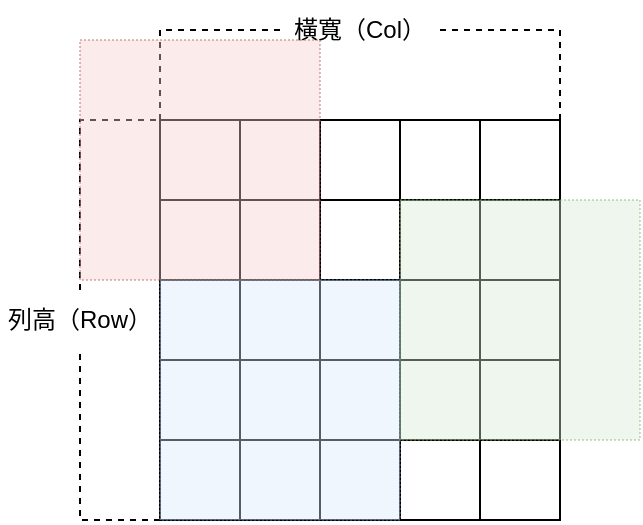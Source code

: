 <mxfile version="20.2.8" type="device" pages="4"><diagram id="48ukqXXLrAJinlIM2ZbG" name="第 1 页"><mxGraphModel dx="1002" dy="748" grid="1" gridSize="10" guides="1" tooltips="1" connect="1" arrows="1" fold="1" page="1" pageScale="1" pageWidth="827" pageHeight="1169" math="0" shadow="0"><root><mxCell id="0"/><mxCell id="1" parent="0"/><mxCell id="-pQkpmDGEn-5v0DUxWHZ-1" value="" style="whiteSpace=wrap;html=1;aspect=fixed;" parent="1" vertex="1"><mxGeometry x="160" y="320" width="40" height="40" as="geometry"/></mxCell><mxCell id="-pQkpmDGEn-5v0DUxWHZ-2" value="" style="whiteSpace=wrap;html=1;aspect=fixed;" parent="1" vertex="1"><mxGeometry x="200" y="320" width="40" height="40" as="geometry"/></mxCell><mxCell id="-pQkpmDGEn-5v0DUxWHZ-3" value="" style="whiteSpace=wrap;html=1;aspect=fixed;" parent="1" vertex="1"><mxGeometry x="240" y="320" width="40" height="40" as="geometry"/></mxCell><mxCell id="-pQkpmDGEn-5v0DUxWHZ-4" value="" style="whiteSpace=wrap;html=1;aspect=fixed;" parent="1" vertex="1"><mxGeometry x="280" y="320" width="40" height="40" as="geometry"/></mxCell><mxCell id="-pQkpmDGEn-5v0DUxWHZ-5" value="" style="whiteSpace=wrap;html=1;aspect=fixed;" parent="1" vertex="1"><mxGeometry x="320" y="320" width="40" height="40" as="geometry"/></mxCell><mxCell id="-pQkpmDGEn-5v0DUxWHZ-6" value="" style="whiteSpace=wrap;html=1;aspect=fixed;" parent="1" vertex="1"><mxGeometry x="160" y="360" width="40" height="40" as="geometry"/></mxCell><mxCell id="-pQkpmDGEn-5v0DUxWHZ-7" value="" style="whiteSpace=wrap;html=1;aspect=fixed;" parent="1" vertex="1"><mxGeometry x="200" y="360" width="40" height="40" as="geometry"/></mxCell><mxCell id="-pQkpmDGEn-5v0DUxWHZ-8" value="" style="whiteSpace=wrap;html=1;aspect=fixed;" parent="1" vertex="1"><mxGeometry x="240" y="360" width="40" height="40" as="geometry"/></mxCell><mxCell id="-pQkpmDGEn-5v0DUxWHZ-9" value="" style="whiteSpace=wrap;html=1;aspect=fixed;" parent="1" vertex="1"><mxGeometry x="280" y="360" width="40" height="40" as="geometry"/></mxCell><mxCell id="-pQkpmDGEn-5v0DUxWHZ-10" value="" style="whiteSpace=wrap;html=1;aspect=fixed;" parent="1" vertex="1"><mxGeometry x="320" y="360" width="40" height="40" as="geometry"/></mxCell><mxCell id="-pQkpmDGEn-5v0DUxWHZ-11" value="" style="whiteSpace=wrap;html=1;aspect=fixed;" parent="1" vertex="1"><mxGeometry x="160" y="400" width="40" height="40" as="geometry"/></mxCell><mxCell id="-pQkpmDGEn-5v0DUxWHZ-12" value="" style="whiteSpace=wrap;html=1;aspect=fixed;" parent="1" vertex="1"><mxGeometry x="240" y="400" width="40" height="40" as="geometry"/></mxCell><mxCell id="-pQkpmDGEn-5v0DUxWHZ-13" value="" style="whiteSpace=wrap;html=1;aspect=fixed;" parent="1" vertex="1"><mxGeometry x="200" y="480" width="40" height="40" as="geometry"/></mxCell><mxCell id="-pQkpmDGEn-5v0DUxWHZ-14" value="" style="whiteSpace=wrap;html=1;aspect=fixed;" parent="1" vertex="1"><mxGeometry x="200" y="440" width="40" height="40" as="geometry"/></mxCell><mxCell id="-pQkpmDGEn-5v0DUxWHZ-15" value="" style="whiteSpace=wrap;html=1;aspect=fixed;" parent="1" vertex="1"><mxGeometry x="200" y="400" width="40" height="40" as="geometry"/></mxCell><mxCell id="-pQkpmDGEn-5v0DUxWHZ-16" value="" style="whiteSpace=wrap;html=1;aspect=fixed;" parent="1" vertex="1"><mxGeometry x="160" y="480" width="40" height="40" as="geometry"/></mxCell><mxCell id="-pQkpmDGEn-5v0DUxWHZ-17" value="" style="whiteSpace=wrap;html=1;aspect=fixed;" parent="1" vertex="1"><mxGeometry x="160" y="440" width="40" height="40" as="geometry"/></mxCell><mxCell id="-pQkpmDGEn-5v0DUxWHZ-18" value="" style="whiteSpace=wrap;html=1;aspect=fixed;" parent="1" vertex="1"><mxGeometry x="280" y="440" width="40" height="40" as="geometry"/></mxCell><mxCell id="-pQkpmDGEn-5v0DUxWHZ-19" value="" style="whiteSpace=wrap;html=1;aspect=fixed;" parent="1" vertex="1"><mxGeometry x="320" y="400" width="40" height="40" as="geometry"/></mxCell><mxCell id="-pQkpmDGEn-5v0DUxWHZ-20" value="" style="whiteSpace=wrap;html=1;aspect=fixed;" parent="1" vertex="1"><mxGeometry x="280" y="400" width="40" height="40" as="geometry"/></mxCell><mxCell id="-pQkpmDGEn-5v0DUxWHZ-21" value="" style="whiteSpace=wrap;html=1;aspect=fixed;" parent="1" vertex="1"><mxGeometry x="240" y="480" width="40" height="40" as="geometry"/></mxCell><mxCell id="-pQkpmDGEn-5v0DUxWHZ-22" value="" style="whiteSpace=wrap;html=1;aspect=fixed;" parent="1" vertex="1"><mxGeometry x="240" y="440" width="40" height="40" as="geometry"/></mxCell><mxCell id="-pQkpmDGEn-5v0DUxWHZ-23" value="" style="whiteSpace=wrap;html=1;aspect=fixed;" parent="1" vertex="1"><mxGeometry x="320" y="480" width="40" height="40" as="geometry"/></mxCell><mxCell id="-pQkpmDGEn-5v0DUxWHZ-24" value="" style="whiteSpace=wrap;html=1;aspect=fixed;" parent="1" vertex="1"><mxGeometry x="280" y="480" width="40" height="40" as="geometry"/></mxCell><mxCell id="-pQkpmDGEn-5v0DUxWHZ-25" value="" style="whiteSpace=wrap;html=1;aspect=fixed;" parent="1" vertex="1"><mxGeometry x="320" y="440" width="40" height="40" as="geometry"/></mxCell><mxCell id="-pQkpmDGEn-5v0DUxWHZ-26" value="" style="endArrow=none;dashed=1;html=1;strokeWidth=1;rounded=0;exitX=0.5;exitY=0;exitDx=0;exitDy=0;startArrow=none;" parent="1" source="-pQkpmDGEn-5v0DUxWHZ-27" edge="1"><mxGeometry width="50" height="50" relative="1" as="geometry"><mxPoint x="110" y="490" as="sourcePoint"/><mxPoint x="160" y="320" as="targetPoint"/><Array as="points"><mxPoint x="120" y="320"/></Array></mxGeometry></mxCell><mxCell id="-pQkpmDGEn-5v0DUxWHZ-27" value="列高（Row）" style="text;html=1;strokeColor=none;fillColor=none;align=center;verticalAlign=middle;whiteSpace=wrap;rounded=0;" parent="1" vertex="1"><mxGeometry x="80" y="405" width="80" height="30" as="geometry"/></mxCell><mxCell id="-pQkpmDGEn-5v0DUxWHZ-28" value="" style="endArrow=none;dashed=1;html=1;strokeWidth=1;rounded=0;exitX=0;exitY=1;exitDx=0;exitDy=0;" parent="1" source="-pQkpmDGEn-5v0DUxWHZ-16" target="-pQkpmDGEn-5v0DUxWHZ-27" edge="1"><mxGeometry width="50" height="50" relative="1" as="geometry"><mxPoint x="160.0" y="520" as="sourcePoint"/><mxPoint x="160.0" y="320" as="targetPoint"/><Array as="points"><mxPoint x="120" y="520"/></Array></mxGeometry></mxCell><mxCell id="-pQkpmDGEn-5v0DUxWHZ-30" value="橫寬（Col）" style="text;html=1;strokeColor=none;fillColor=none;align=center;verticalAlign=middle;whiteSpace=wrap;rounded=0;" parent="1" vertex="1"><mxGeometry x="220" y="260" width="80" height="30" as="geometry"/></mxCell><mxCell id="-pQkpmDGEn-5v0DUxWHZ-32" value="" style="endArrow=none;dashed=1;html=1;strokeWidth=1;rounded=0;exitX=1;exitY=0.5;exitDx=0;exitDy=0;startArrow=none;entryX=1;entryY=0;entryDx=0;entryDy=0;" parent="1" source="-pQkpmDGEn-5v0DUxWHZ-30" target="-pQkpmDGEn-5v0DUxWHZ-5" edge="1"><mxGeometry width="50" height="50" relative="1" as="geometry"><mxPoint x="490.0" y="335" as="sourcePoint"/><mxPoint x="530.0" y="250" as="targetPoint"/><Array as="points"><mxPoint x="360" y="275"/></Array></mxGeometry></mxCell><mxCell id="-pQkpmDGEn-5v0DUxWHZ-33" value="" style="endArrow=none;dashed=1;html=1;strokeWidth=1;rounded=0;exitX=0;exitY=0.5;exitDx=0;exitDy=0;startArrow=none;" parent="1" source="-pQkpmDGEn-5v0DUxWHZ-30" edge="1"><mxGeometry width="50" height="50" relative="1" as="geometry"><mxPoint x="100" y="260" as="sourcePoint"/><mxPoint x="160" y="320" as="targetPoint"/><Array as="points"><mxPoint x="160" y="275"/></Array></mxGeometry></mxCell><mxCell id="-pQkpmDGEn-5v0DUxWHZ-34" value="" style="whiteSpace=wrap;html=1;aspect=fixed;fillColor=#f8cecc;strokeColor=#b85450;opacity=40;dashed=1;dashPattern=1 1;" parent="1" vertex="1"><mxGeometry x="120" y="280" width="120" height="120" as="geometry"/></mxCell><mxCell id="QX-O4SwOtdVYdLUKTw9A-1" value="" style="whiteSpace=wrap;html=1;aspect=fixed;fillColor=#d5e8d4;strokeColor=#82b366;opacity=40;dashed=1;dashPattern=1 1;" parent="1" vertex="1"><mxGeometry x="280" y="360" width="120" height="120" as="geometry"/></mxCell><mxCell id="QX-O4SwOtdVYdLUKTw9A-2" value="" style="whiteSpace=wrap;html=1;aspect=fixed;fillColor=#dae8fc;strokeColor=#6c8ebf;opacity=40;dashed=1;dashPattern=1 1;" parent="1" vertex="1"><mxGeometry x="160" y="400" width="120" height="120" as="geometry"/></mxCell></root></mxGraphModel></diagram><diagram id="htNSeyvL_I4evlYEZpR5" name="第 2 页"><mxGraphModel dx="1002" dy="748" grid="1" gridSize="10" guides="1" tooltips="1" connect="1" arrows="1" fold="1" page="1" pageScale="1" pageWidth="827" pageHeight="1169" math="0" shadow="0"><root><mxCell id="0"/><mxCell id="1" parent="0"/><mxCell id="UnG3T_QTFESj2-KZcQnC-1" value="（x, y）" style="whiteSpace=wrap;html=1;aspect=fixed;fillColor=#f8cecc;strokeColor=#b85450;verticalAlign=bottom;fontStyle=1" parent="1" vertex="1"><mxGeometry x="360" y="320" width="80" height="80" as="geometry"/></mxCell><mxCell id="UnG3T_QTFESj2-KZcQnC-2" value="（x-1, y）" style="whiteSpace=wrap;html=1;aspect=fixed;fillColor=#dae8fc;strokeColor=#6c8ebf;verticalAlign=bottom;fontStyle=1" parent="1" vertex="1"><mxGeometry x="280" y="320" width="80" height="80" as="geometry"/></mxCell><mxCell id="UnG3T_QTFESj2-KZcQnC-3" value="（x-1, y-1）" style="whiteSpace=wrap;html=1;aspect=fixed;fillColor=#dae8fc;strokeColor=#6c8ebf;verticalAlign=bottom;fontStyle=1" parent="1" vertex="1"><mxGeometry x="280" y="240" width="80" height="80" as="geometry"/></mxCell><mxCell id="UnG3T_QTFESj2-KZcQnC-4" value="（x, y-1）" style="whiteSpace=wrap;html=1;aspect=fixed;fillColor=#dae8fc;strokeColor=#6c8ebf;verticalAlign=bottom;fontStyle=1" parent="1" vertex="1"><mxGeometry x="360" y="240" width="80" height="80" as="geometry"/></mxCell><mxCell id="UnG3T_QTFESj2-KZcQnC-5" value="（x+1, y-1）" style="whiteSpace=wrap;html=1;aspect=fixed;fillColor=#dae8fc;strokeColor=#6c8ebf;verticalAlign=bottom;fontStyle=1" parent="1" vertex="1"><mxGeometry x="440" y="240" width="80" height="80" as="geometry"/></mxCell><mxCell id="UnG3T_QTFESj2-KZcQnC-6" value="（x+1, y）" style="whiteSpace=wrap;html=1;aspect=fixed;fillColor=#dae8fc;strokeColor=#6c8ebf;verticalAlign=bottom;fontStyle=1" parent="1" vertex="1"><mxGeometry x="440" y="320" width="80" height="80" as="geometry"/></mxCell><mxCell id="UnG3T_QTFESj2-KZcQnC-7" value="（x-1, y+1）" style="whiteSpace=wrap;html=1;aspect=fixed;fillColor=#dae8fc;strokeColor=#6c8ebf;verticalAlign=bottom;fontStyle=1" parent="1" vertex="1"><mxGeometry x="280" y="400" width="80" height="80" as="geometry"/></mxCell><mxCell id="UnG3T_QTFESj2-KZcQnC-8" value="（x, y+1）" style="whiteSpace=wrap;html=1;aspect=fixed;fillColor=#dae8fc;strokeColor=#6c8ebf;verticalAlign=bottom;fontStyle=1" parent="1" vertex="1"><mxGeometry x="360" y="400" width="80" height="80" as="geometry"/></mxCell><mxCell id="UnG3T_QTFESj2-KZcQnC-9" value="（x+1, y+1）" style="whiteSpace=wrap;html=1;aspect=fixed;fillColor=#dae8fc;strokeColor=#6c8ebf;verticalAlign=bottom;fontStyle=1" parent="1" vertex="1"><mxGeometry x="440" y="400" width="80" height="80" as="geometry"/></mxCell><mxCell id="0IqxOpc1OegAJwYwOZE_-1" value="&lt;font color=&quot;#ff0000&quot; style=&quot;font-size: 20px;&quot;&gt;4&lt;/font&gt;" style="text;html=1;strokeColor=#b85450;fillColor=#f8cecc;align=center;verticalAlign=middle;whiteSpace=wrap;rounded=0;dashed=1;fontStyle=1" vertex="1" parent="1"><mxGeometry x="385" y="345" width="30" height="30" as="geometry"/></mxCell><mxCell id="0IqxOpc1OegAJwYwOZE_-2" value="&lt;font color=&quot;#0000ff&quot; style=&quot;font-size: 20px;&quot;&gt;0&lt;/font&gt;" style="text;html=1;strokeColor=#6c8ebf;fillColor=#dae8fc;align=center;verticalAlign=middle;whiteSpace=wrap;rounded=0;dashed=1;fontStyle=1" vertex="1" parent="1"><mxGeometry x="305" y="265" width="30" height="30" as="geometry"/></mxCell><mxCell id="0IqxOpc1OegAJwYwOZE_-3" value="&lt;font color=&quot;#0000ff&quot; style=&quot;font-size: 20px;&quot;&gt;1&lt;/font&gt;" style="text;html=1;strokeColor=#6c8ebf;fillColor=#dae8fc;align=center;verticalAlign=middle;whiteSpace=wrap;rounded=0;dashed=1;fontStyle=1" vertex="1" parent="1"><mxGeometry x="384" y="265" width="30" height="30" as="geometry"/></mxCell><mxCell id="0IqxOpc1OegAJwYwOZE_-4" value="&lt;font color=&quot;#0000ff&quot; style=&quot;font-size: 20px;&quot;&gt;2&lt;/font&gt;" style="text;html=1;strokeColor=#6c8ebf;fillColor=#dae8fc;align=center;verticalAlign=middle;whiteSpace=wrap;rounded=0;dashed=1;fontStyle=1" vertex="1" parent="1"><mxGeometry x="465" y="265" width="30" height="30" as="geometry"/></mxCell><mxCell id="0IqxOpc1OegAJwYwOZE_-5" value="&lt;font color=&quot;#0000ff&quot; style=&quot;font-size: 20px;&quot;&gt;3&lt;/font&gt;" style="text;html=1;strokeColor=#6c8ebf;fillColor=#dae8fc;align=center;verticalAlign=middle;whiteSpace=wrap;rounded=0;dashed=1;fontStyle=1" vertex="1" parent="1"><mxGeometry x="305" y="345" width="30" height="30" as="geometry"/></mxCell><mxCell id="0IqxOpc1OegAJwYwOZE_-6" value="&lt;font color=&quot;#0000ff&quot; style=&quot;font-size: 20px;&quot;&gt;5&lt;/font&gt;" style="text;html=1;strokeColor=#6c8ebf;fillColor=#dae8fc;align=center;verticalAlign=middle;whiteSpace=wrap;rounded=0;dashed=1;fontStyle=1" vertex="1" parent="1"><mxGeometry x="465" y="345" width="30" height="30" as="geometry"/></mxCell><mxCell id="0IqxOpc1OegAJwYwOZE_-7" value="&lt;font color=&quot;#0000ff&quot; style=&quot;font-size: 20px;&quot;&gt;6&lt;/font&gt;" style="text;html=1;strokeColor=#6c8ebf;fillColor=#dae8fc;align=center;verticalAlign=middle;whiteSpace=wrap;rounded=0;dashed=1;fontStyle=1" vertex="1" parent="1"><mxGeometry x="305" y="425" width="30" height="30" as="geometry"/></mxCell><mxCell id="0IqxOpc1OegAJwYwOZE_-8" value="&lt;font color=&quot;#0000ff&quot; style=&quot;font-size: 20px;&quot;&gt;7&lt;/font&gt;" style="text;html=1;strokeColor=#6c8ebf;fillColor=#dae8fc;align=center;verticalAlign=middle;whiteSpace=wrap;rounded=0;dashed=1;fontStyle=1" vertex="1" parent="1"><mxGeometry x="384" y="425" width="30" height="30" as="geometry"/></mxCell><mxCell id="0IqxOpc1OegAJwYwOZE_-9" value="&lt;font color=&quot;#0000ff&quot; style=&quot;font-size: 20px;&quot;&gt;8&lt;/font&gt;" style="text;html=1;strokeColor=#6c8ebf;fillColor=#dae8fc;align=center;verticalAlign=middle;whiteSpace=wrap;rounded=0;dashed=1;fontStyle=1" vertex="1" parent="1"><mxGeometry x="465" y="425" width="30" height="30" as="geometry"/></mxCell></root></mxGraphModel></diagram><diagram id="PM3xa7Vy8FuexcqGxHgl" name="第 3 页"><mxGraphModel dx="1002" dy="748" grid="1" gridSize="10" guides="1" tooltips="1" connect="1" arrows="1" fold="1" page="1" pageScale="1" pageWidth="827" pageHeight="1169" math="0" shadow="0"><root><mxCell id="0"/><mxCell id="1" parent="0"/><mxCell id="pF_4UUEb2UrmAg0s9m5R-62" value="" style="whiteSpace=wrap;html=1;aspect=fixed;fillColor=#d5e8d4;strokeColor=#82b366;" vertex="1" parent="1"><mxGeometry x="360" y="320" width="40" height="40" as="geometry"/></mxCell><mxCell id="pF_4UUEb2UrmAg0s9m5R-63" value="" style="whiteSpace=wrap;html=1;aspect=fixed;fillColor=#d5e8d4;strokeColor=#82b366;" vertex="1" parent="1"><mxGeometry x="400" y="320" width="40" height="40" as="geometry"/></mxCell><mxCell id="pF_4UUEb2UrmAg0s9m5R-64" value="" style="whiteSpace=wrap;html=1;aspect=fixed;fillColor=#d5e8d4;strokeColor=#82b366;" vertex="1" parent="1"><mxGeometry x="440" y="320" width="40" height="40" as="geometry"/></mxCell><mxCell id="pF_4UUEb2UrmAg0s9m5R-65" value="" style="whiteSpace=wrap;html=1;aspect=fixed;fillColor=#d5e8d4;strokeColor=#82b366;" vertex="1" parent="1"><mxGeometry x="480" y="320" width="40" height="40" as="geometry"/></mxCell><mxCell id="pF_4UUEb2UrmAg0s9m5R-66" value="" style="whiteSpace=wrap;html=1;aspect=fixed;fillColor=#d5e8d4;strokeColor=#82b366;" vertex="1" parent="1"><mxGeometry x="520" y="320" width="40" height="40" as="geometry"/></mxCell><mxCell id="pF_4UUEb2UrmAg0s9m5R-67" value="" style="whiteSpace=wrap;html=1;aspect=fixed;fillColor=#d5e8d4;strokeColor=#82b366;" vertex="1" parent="1"><mxGeometry x="360" y="360" width="40" height="40" as="geometry"/></mxCell><mxCell id="pF_4UUEb2UrmAg0s9m5R-68" value="" style="whiteSpace=wrap;html=1;aspect=fixed;fillColor=#d5e8d4;strokeColor=#82b366;" vertex="1" parent="1"><mxGeometry x="400" y="360" width="40" height="40" as="geometry"/></mxCell><mxCell id="pF_4UUEb2UrmAg0s9m5R-69" value="" style="whiteSpace=wrap;html=1;aspect=fixed;fillColor=#d5e8d4;strokeColor=#82b366;" vertex="1" parent="1"><mxGeometry x="440" y="360" width="40" height="40" as="geometry"/></mxCell><mxCell id="pF_4UUEb2UrmAg0s9m5R-70" value="" style="whiteSpace=wrap;html=1;aspect=fixed;fillColor=#d5e8d4;strokeColor=#82b366;" vertex="1" parent="1"><mxGeometry x="480" y="360" width="40" height="40" as="geometry"/></mxCell><mxCell id="pF_4UUEb2UrmAg0s9m5R-71" value="" style="whiteSpace=wrap;html=1;aspect=fixed;fillColor=#d5e8d4;strokeColor=#82b366;" vertex="1" parent="1"><mxGeometry x="520" y="360" width="40" height="40" as="geometry"/></mxCell><mxCell id="pF_4UUEb2UrmAg0s9m5R-72" value="" style="whiteSpace=wrap;html=1;aspect=fixed;fillColor=#d5e8d4;strokeColor=#82b366;" vertex="1" parent="1"><mxGeometry x="360" y="400" width="40" height="40" as="geometry"/></mxCell><mxCell id="pF_4UUEb2UrmAg0s9m5R-73" value="" style="whiteSpace=wrap;html=1;aspect=fixed;fillColor=#d5e8d4;strokeColor=#82b366;" vertex="1" parent="1"><mxGeometry x="440" y="400" width="40" height="40" as="geometry"/></mxCell><mxCell id="pF_4UUEb2UrmAg0s9m5R-74" value="" style="whiteSpace=wrap;html=1;aspect=fixed;fillColor=#d5e8d4;strokeColor=#82b366;" vertex="1" parent="1"><mxGeometry x="400" y="480" width="40" height="40" as="geometry"/></mxCell><mxCell id="pF_4UUEb2UrmAg0s9m5R-75" value="" style="whiteSpace=wrap;html=1;aspect=fixed;fillColor=#d5e8d4;strokeColor=#82b366;" vertex="1" parent="1"><mxGeometry x="400" y="440" width="40" height="40" as="geometry"/></mxCell><mxCell id="pF_4UUEb2UrmAg0s9m5R-76" value="" style="whiteSpace=wrap;html=1;aspect=fixed;fillColor=#d5e8d4;strokeColor=#82b366;" vertex="1" parent="1"><mxGeometry x="400" y="400" width="40" height="40" as="geometry"/></mxCell><mxCell id="pF_4UUEb2UrmAg0s9m5R-77" value="" style="whiteSpace=wrap;html=1;aspect=fixed;fillColor=#d5e8d4;strokeColor=#82b366;" vertex="1" parent="1"><mxGeometry x="360" y="480" width="40" height="40" as="geometry"/></mxCell><mxCell id="pF_4UUEb2UrmAg0s9m5R-78" value="" style="whiteSpace=wrap;html=1;aspect=fixed;fillColor=#d5e8d4;strokeColor=#82b366;" vertex="1" parent="1"><mxGeometry x="360" y="440" width="40" height="40" as="geometry"/></mxCell><mxCell id="pF_4UUEb2UrmAg0s9m5R-79" value="" style="whiteSpace=wrap;html=1;aspect=fixed;fillColor=#d5e8d4;strokeColor=#82b366;" vertex="1" parent="1"><mxGeometry x="480" y="440" width="40" height="40" as="geometry"/></mxCell><mxCell id="pF_4UUEb2UrmAg0s9m5R-80" value="" style="whiteSpace=wrap;html=1;aspect=fixed;fillColor=#d5e8d4;strokeColor=#82b366;" vertex="1" parent="1"><mxGeometry x="520" y="400" width="40" height="40" as="geometry"/></mxCell><mxCell id="pF_4UUEb2UrmAg0s9m5R-81" value="" style="whiteSpace=wrap;html=1;aspect=fixed;fillColor=#d5e8d4;strokeColor=#82b366;" vertex="1" parent="1"><mxGeometry x="480" y="400" width="40" height="40" as="geometry"/></mxCell><mxCell id="pF_4UUEb2UrmAg0s9m5R-82" value="" style="whiteSpace=wrap;html=1;aspect=fixed;fillColor=#d5e8d4;strokeColor=#82b366;" vertex="1" parent="1"><mxGeometry x="440" y="480" width="40" height="40" as="geometry"/></mxCell><mxCell id="pF_4UUEb2UrmAg0s9m5R-83" value="" style="whiteSpace=wrap;html=1;aspect=fixed;fillColor=#d5e8d4;strokeColor=#82b366;" vertex="1" parent="1"><mxGeometry x="440" y="440" width="40" height="40" as="geometry"/></mxCell><mxCell id="pF_4UUEb2UrmAg0s9m5R-84" value="" style="whiteSpace=wrap;html=1;aspect=fixed;fillColor=#d5e8d4;strokeColor=#82b366;" vertex="1" parent="1"><mxGeometry x="520" y="480" width="40" height="40" as="geometry"/></mxCell><mxCell id="pF_4UUEb2UrmAg0s9m5R-85" value="" style="whiteSpace=wrap;html=1;aspect=fixed;fillColor=#d5e8d4;strokeColor=#82b366;" vertex="1" parent="1"><mxGeometry x="480" y="480" width="40" height="40" as="geometry"/></mxCell><mxCell id="pF_4UUEb2UrmAg0s9m5R-86" value="" style="whiteSpace=wrap;html=1;aspect=fixed;fillColor=#d5e8d4;strokeColor=#82b366;" vertex="1" parent="1"><mxGeometry x="520" y="440" width="40" height="40" as="geometry"/></mxCell><mxCell id="pF_4UUEb2UrmAg0s9m5R-87" value="&lt;meta charset=&quot;utf-8&quot;&gt;&lt;span style=&quot;color: rgb(0, 0, 0); font-family: Helvetica; font-size: 20px; font-style: normal; font-variant-ligatures: normal; font-variant-caps: normal; font-weight: 400; letter-spacing: normal; orphans: 2; text-align: center; text-indent: 0px; text-transform: none; widows: 2; word-spacing: 0px; -webkit-text-stroke-width: 0px; background-color: rgb(248, 249, 250); text-decoration-thickness: initial; text-decoration-style: initial; text-decoration-color: initial; float: none; display: inline !important;&quot;&gt;-1&lt;/span&gt;" style="rounded=0;whiteSpace=wrap;html=1;dashed=1;fontSize=20;" vertex="1" parent="1"><mxGeometry x="360" y="280" width="40" height="40" as="geometry"/></mxCell><mxCell id="pF_4UUEb2UrmAg0s9m5R-88" value="&lt;meta charset=&quot;utf-8&quot;&gt;&lt;span style=&quot;color: rgb(0, 0, 0); font-family: Helvetica; font-size: 20px; font-style: normal; font-variant-ligatures: normal; font-variant-caps: normal; font-weight: 400; letter-spacing: normal; orphans: 2; text-align: center; text-indent: 0px; text-transform: none; widows: 2; word-spacing: 0px; -webkit-text-stroke-width: 0px; background-color: rgb(248, 249, 250); text-decoration-thickness: initial; text-decoration-style: initial; text-decoration-color: initial; float: none; display: inline !important;&quot;&gt;-1&lt;/span&gt;" style="rounded=0;whiteSpace=wrap;html=1;dashed=1;fontSize=20;" vertex="1" parent="1"><mxGeometry x="400" y="280" width="40" height="40" as="geometry"/></mxCell><mxCell id="pF_4UUEb2UrmAg0s9m5R-89" value="&lt;meta charset=&quot;utf-8&quot;&gt;&lt;span style=&quot;color: rgb(0, 0, 0); font-family: Helvetica; font-size: 20px; font-style: normal; font-variant-ligatures: normal; font-variant-caps: normal; font-weight: 400; letter-spacing: normal; orphans: 2; text-align: center; text-indent: 0px; text-transform: none; widows: 2; word-spacing: 0px; -webkit-text-stroke-width: 0px; background-color: rgb(248, 249, 250); text-decoration-thickness: initial; text-decoration-style: initial; text-decoration-color: initial; float: none; display: inline !important;&quot;&gt;-1&lt;/span&gt;" style="rounded=0;whiteSpace=wrap;html=1;dashed=1;fontSize=20;" vertex="1" parent="1"><mxGeometry x="440" y="280" width="40" height="40" as="geometry"/></mxCell><mxCell id="pF_4UUEb2UrmAg0s9m5R-90" value="&lt;meta charset=&quot;utf-8&quot;&gt;&lt;span style=&quot;color: rgb(0, 0, 0); font-family: Helvetica; font-size: 20px; font-style: normal; font-variant-ligatures: normal; font-variant-caps: normal; font-weight: 400; letter-spacing: normal; orphans: 2; text-align: center; text-indent: 0px; text-transform: none; widows: 2; word-spacing: 0px; -webkit-text-stroke-width: 0px; background-color: rgb(248, 249, 250); text-decoration-thickness: initial; text-decoration-style: initial; text-decoration-color: initial; float: none; display: inline !important;&quot;&gt;-1&lt;/span&gt;" style="rounded=0;whiteSpace=wrap;html=1;dashed=1;fontSize=20;" vertex="1" parent="1"><mxGeometry x="480" y="280" width="40" height="40" as="geometry"/></mxCell><mxCell id="pF_4UUEb2UrmAg0s9m5R-91" value="&lt;meta charset=&quot;utf-8&quot;&gt;&lt;span style=&quot;color: rgb(0, 0, 0); font-family: Helvetica; font-size: 20px; font-style: normal; font-variant-ligatures: normal; font-variant-caps: normal; font-weight: 400; letter-spacing: normal; orphans: 2; text-align: center; text-indent: 0px; text-transform: none; widows: 2; word-spacing: 0px; -webkit-text-stroke-width: 0px; background-color: rgb(248, 249, 250); text-decoration-thickness: initial; text-decoration-style: initial; text-decoration-color: initial; float: none; display: inline !important;&quot;&gt;-1&lt;/span&gt;" style="rounded=0;whiteSpace=wrap;html=1;dashed=1;fontSize=20;" vertex="1" parent="1"><mxGeometry x="520" y="280" width="40" height="40" as="geometry"/></mxCell><mxCell id="pF_4UUEb2UrmAg0s9m5R-92" value="&lt;meta charset=&quot;utf-8&quot;&gt;&lt;span style=&quot;color: rgb(0, 0, 0); font-family: Helvetica; font-size: 20px; font-style: normal; font-variant-ligatures: normal; font-variant-caps: normal; font-weight: 400; letter-spacing: normal; orphans: 2; text-align: center; text-indent: 0px; text-transform: none; widows: 2; word-spacing: 0px; -webkit-text-stroke-width: 0px; background-color: rgb(248, 249, 250); text-decoration-thickness: initial; text-decoration-style: initial; text-decoration-color: initial; float: none; display: inline !important;&quot;&gt;-1&lt;/span&gt;" style="rounded=0;whiteSpace=wrap;html=1;dashed=1;fontSize=20;" vertex="1" parent="1"><mxGeometry x="360" y="520" width="40" height="40" as="geometry"/></mxCell><mxCell id="pF_4UUEb2UrmAg0s9m5R-93" value="&lt;meta charset=&quot;utf-8&quot;&gt;&lt;span style=&quot;color: rgb(0, 0, 0); font-family: Helvetica; font-size: 20px; font-style: normal; font-variant-ligatures: normal; font-variant-caps: normal; font-weight: 400; letter-spacing: normal; orphans: 2; text-align: center; text-indent: 0px; text-transform: none; widows: 2; word-spacing: 0px; -webkit-text-stroke-width: 0px; background-color: rgb(248, 249, 250); text-decoration-thickness: initial; text-decoration-style: initial; text-decoration-color: initial; float: none; display: inline !important;&quot;&gt;-1&lt;/span&gt;" style="rounded=0;whiteSpace=wrap;html=1;dashed=1;fontSize=20;" vertex="1" parent="1"><mxGeometry x="400" y="520" width="40" height="40" as="geometry"/></mxCell><mxCell id="pF_4UUEb2UrmAg0s9m5R-94" value="&lt;meta charset=&quot;utf-8&quot;&gt;&lt;span style=&quot;color: rgb(0, 0, 0); font-family: Helvetica; font-size: 20px; font-style: normal; font-variant-ligatures: normal; font-variant-caps: normal; font-weight: 400; letter-spacing: normal; orphans: 2; text-align: center; text-indent: 0px; text-transform: none; widows: 2; word-spacing: 0px; -webkit-text-stroke-width: 0px; background-color: rgb(248, 249, 250); text-decoration-thickness: initial; text-decoration-style: initial; text-decoration-color: initial; float: none; display: inline !important;&quot;&gt;-1&lt;/span&gt;" style="rounded=0;whiteSpace=wrap;html=1;dashed=1;fontSize=20;" vertex="1" parent="1"><mxGeometry x="440" y="520" width="40" height="40" as="geometry"/></mxCell><mxCell id="pF_4UUEb2UrmAg0s9m5R-95" value="&lt;meta charset=&quot;utf-8&quot;&gt;&lt;span style=&quot;color: rgb(0, 0, 0); font-family: Helvetica; font-size: 20px; font-style: normal; font-variant-ligatures: normal; font-variant-caps: normal; font-weight: 400; letter-spacing: normal; orphans: 2; text-align: center; text-indent: 0px; text-transform: none; widows: 2; word-spacing: 0px; -webkit-text-stroke-width: 0px; background-color: rgb(248, 249, 250); text-decoration-thickness: initial; text-decoration-style: initial; text-decoration-color: initial; float: none; display: inline !important;&quot;&gt;-1&lt;/span&gt;" style="rounded=0;whiteSpace=wrap;html=1;dashed=1;fontSize=20;" vertex="1" parent="1"><mxGeometry x="480" y="520" width="40" height="40" as="geometry"/></mxCell><mxCell id="pF_4UUEb2UrmAg0s9m5R-96" value="&lt;meta charset=&quot;utf-8&quot;&gt;&lt;span style=&quot;color: rgb(0, 0, 0); font-family: Helvetica; font-size: 20px; font-style: normal; font-variant-ligatures: normal; font-variant-caps: normal; font-weight: 400; letter-spacing: normal; orphans: 2; text-align: center; text-indent: 0px; text-transform: none; widows: 2; word-spacing: 0px; -webkit-text-stroke-width: 0px; background-color: rgb(248, 249, 250); text-decoration-thickness: initial; text-decoration-style: initial; text-decoration-color: initial; float: none; display: inline !important;&quot;&gt;-1&lt;/span&gt;" style="rounded=0;whiteSpace=wrap;html=1;dashed=1;fontSize=20;" vertex="1" parent="1"><mxGeometry x="520" y="520" width="40" height="40" as="geometry"/></mxCell><mxCell id="pF_4UUEb2UrmAg0s9m5R-97" value="&lt;meta charset=&quot;utf-8&quot;&gt;&lt;span style=&quot;color: rgb(0, 0, 0); font-family: Helvetica; font-size: 20px; font-style: normal; font-variant-ligatures: normal; font-variant-caps: normal; font-weight: 400; letter-spacing: normal; orphans: 2; text-align: center; text-indent: 0px; text-transform: none; widows: 2; word-spacing: 0px; -webkit-text-stroke-width: 0px; background-color: rgb(248, 249, 250); text-decoration-thickness: initial; text-decoration-style: initial; text-decoration-color: initial; float: none; display: inline !important;&quot;&gt;-1&lt;/span&gt;" style="rounded=0;whiteSpace=wrap;html=1;dashed=1;fontSize=20;" vertex="1" parent="1"><mxGeometry x="560" y="520" width="40" height="40" as="geometry"/></mxCell><mxCell id="pF_4UUEb2UrmAg0s9m5R-98" value="&lt;meta charset=&quot;utf-8&quot;&gt;&lt;span style=&quot;color: rgb(0, 0, 0); font-family: Helvetica; font-size: 20px; font-style: normal; font-variant-ligatures: normal; font-variant-caps: normal; font-weight: 400; letter-spacing: normal; orphans: 2; text-align: center; text-indent: 0px; text-transform: none; widows: 2; word-spacing: 0px; -webkit-text-stroke-width: 0px; background-color: rgb(248, 249, 250); text-decoration-thickness: initial; text-decoration-style: initial; text-decoration-color: initial; float: none; display: inline !important;&quot;&gt;-1&lt;/span&gt;" style="rounded=0;whiteSpace=wrap;html=1;dashed=1;fontSize=20;" vertex="1" parent="1"><mxGeometry x="560" y="480" width="40" height="40" as="geometry"/></mxCell><mxCell id="pF_4UUEb2UrmAg0s9m5R-99" value="&lt;meta charset=&quot;utf-8&quot;&gt;&lt;span style=&quot;color: rgb(0, 0, 0); font-family: Helvetica; font-size: 20px; font-style: normal; font-variant-ligatures: normal; font-variant-caps: normal; font-weight: 400; letter-spacing: normal; orphans: 2; text-align: center; text-indent: 0px; text-transform: none; widows: 2; word-spacing: 0px; -webkit-text-stroke-width: 0px; background-color: rgb(248, 249, 250); text-decoration-thickness: initial; text-decoration-style: initial; text-decoration-color: initial; float: none; display: inline !important;&quot;&gt;-1&lt;/span&gt;" style="rounded=0;whiteSpace=wrap;html=1;dashed=1;fontSize=20;" vertex="1" parent="1"><mxGeometry x="560" y="440" width="40" height="40" as="geometry"/></mxCell><mxCell id="pF_4UUEb2UrmAg0s9m5R-100" value="&lt;meta charset=&quot;utf-8&quot;&gt;&lt;span style=&quot;color: rgb(0, 0, 0); font-family: Helvetica; font-size: 20px; font-style: normal; font-variant-ligatures: normal; font-variant-caps: normal; font-weight: 400; letter-spacing: normal; orphans: 2; text-align: center; text-indent: 0px; text-transform: none; widows: 2; word-spacing: 0px; -webkit-text-stroke-width: 0px; background-color: rgb(248, 249, 250); text-decoration-thickness: initial; text-decoration-style: initial; text-decoration-color: initial; float: none; display: inline !important;&quot;&gt;-1&lt;/span&gt;" style="rounded=0;whiteSpace=wrap;html=1;dashed=1;fontSize=20;" vertex="1" parent="1"><mxGeometry x="560" y="400" width="40" height="40" as="geometry"/></mxCell><mxCell id="pF_4UUEb2UrmAg0s9m5R-101" value="&lt;meta charset=&quot;utf-8&quot;&gt;&lt;span style=&quot;color: rgb(0, 0, 0); font-family: Helvetica; font-size: 20px; font-style: normal; font-variant-ligatures: normal; font-variant-caps: normal; font-weight: 400; letter-spacing: normal; orphans: 2; text-align: center; text-indent: 0px; text-transform: none; widows: 2; word-spacing: 0px; -webkit-text-stroke-width: 0px; background-color: rgb(248, 249, 250); text-decoration-thickness: initial; text-decoration-style: initial; text-decoration-color: initial; float: none; display: inline !important;&quot;&gt;-1&lt;/span&gt;" style="rounded=0;whiteSpace=wrap;html=1;dashed=1;fontSize=20;" vertex="1" parent="1"><mxGeometry x="560" y="360" width="40" height="40" as="geometry"/></mxCell><mxCell id="pF_4UUEb2UrmAg0s9m5R-102" value="&lt;meta charset=&quot;utf-8&quot;&gt;&lt;span style=&quot;color: rgb(0, 0, 0); font-family: Helvetica; font-size: 20px; font-style: normal; font-variant-ligatures: normal; font-variant-caps: normal; font-weight: 400; letter-spacing: normal; orphans: 2; text-align: center; text-indent: 0px; text-transform: none; widows: 2; word-spacing: 0px; -webkit-text-stroke-width: 0px; background-color: rgb(248, 249, 250); text-decoration-thickness: initial; text-decoration-style: initial; text-decoration-color: initial; float: none; display: inline !important;&quot;&gt;-1&lt;/span&gt;" style="rounded=0;whiteSpace=wrap;html=1;dashed=1;fontSize=20;" vertex="1" parent="1"><mxGeometry x="560" y="320" width="40" height="40" as="geometry"/></mxCell><mxCell id="pF_4UUEb2UrmAg0s9m5R-103" value="&lt;meta charset=&quot;utf-8&quot;&gt;&lt;span style=&quot;color: rgb(0, 0, 0); font-family: Helvetica; font-size: 20px; font-style: normal; font-variant-ligatures: normal; font-variant-caps: normal; font-weight: 400; letter-spacing: normal; orphans: 2; text-align: center; text-indent: 0px; text-transform: none; widows: 2; word-spacing: 0px; -webkit-text-stroke-width: 0px; background-color: rgb(248, 249, 250); text-decoration-thickness: initial; text-decoration-style: initial; text-decoration-color: initial; float: none; display: inline !important;&quot;&gt;-1&lt;/span&gt;" style="rounded=0;whiteSpace=wrap;html=1;dashed=1;fontSize=20;" vertex="1" parent="1"><mxGeometry x="320" y="360" width="40" height="40" as="geometry"/></mxCell><mxCell id="pF_4UUEb2UrmAg0s9m5R-104" value="&lt;meta charset=&quot;utf-8&quot;&gt;&lt;span style=&quot;color: rgb(0, 0, 0); font-family: Helvetica; font-size: 20px; font-style: normal; font-variant-ligatures: normal; font-variant-caps: normal; font-weight: 400; letter-spacing: normal; orphans: 2; text-align: center; text-indent: 0px; text-transform: none; widows: 2; word-spacing: 0px; -webkit-text-stroke-width: 0px; background-color: rgb(248, 249, 250); text-decoration-thickness: initial; text-decoration-style: initial; text-decoration-color: initial; float: none; display: inline !important;&quot;&gt;-1&lt;/span&gt;" style="rounded=0;whiteSpace=wrap;html=1;dashed=1;fontSize=20;" vertex="1" parent="1"><mxGeometry x="320" y="320" width="40" height="40" as="geometry"/></mxCell><mxCell id="pF_4UUEb2UrmAg0s9m5R-105" value="-1" style="rounded=0;whiteSpace=wrap;html=1;dashed=1;fontSize=20;" vertex="1" parent="1"><mxGeometry x="320" y="280" width="40" height="40" as="geometry"/></mxCell><mxCell id="pF_4UUEb2UrmAg0s9m5R-106" value="&lt;meta charset=&quot;utf-8&quot;&gt;&lt;span style=&quot;color: rgb(0, 0, 0); font-family: Helvetica; font-size: 20px; font-style: normal; font-variant-ligatures: normal; font-variant-caps: normal; font-weight: 400; letter-spacing: normal; orphans: 2; text-align: center; text-indent: 0px; text-transform: none; widows: 2; word-spacing: 0px; -webkit-text-stroke-width: 0px; background-color: rgb(248, 249, 250); text-decoration-thickness: initial; text-decoration-style: initial; text-decoration-color: initial; float: none; display: inline !important;&quot;&gt;-1&lt;/span&gt;" style="rounded=0;whiteSpace=wrap;html=1;dashed=1;fontSize=20;" vertex="1" parent="1"><mxGeometry x="320" y="480" width="40" height="40" as="geometry"/></mxCell><mxCell id="pF_4UUEb2UrmAg0s9m5R-107" value="&lt;meta charset=&quot;utf-8&quot;&gt;&lt;span style=&quot;color: rgb(0, 0, 0); font-family: Helvetica; font-size: 20px; font-style: normal; font-variant-ligatures: normal; font-variant-caps: normal; font-weight: 400; letter-spacing: normal; orphans: 2; text-align: center; text-indent: 0px; text-transform: none; widows: 2; word-spacing: 0px; -webkit-text-stroke-width: 0px; background-color: rgb(248, 249, 250); text-decoration-thickness: initial; text-decoration-style: initial; text-decoration-color: initial; float: none; display: inline !important;&quot;&gt;-1&lt;/span&gt;" style="rounded=0;whiteSpace=wrap;html=1;dashed=1;fontSize=20;" vertex="1" parent="1"><mxGeometry x="320" y="440" width="40" height="40" as="geometry"/></mxCell><mxCell id="pF_4UUEb2UrmAg0s9m5R-108" value="&lt;meta charset=&quot;utf-8&quot;&gt;&lt;span style=&quot;color: rgb(0, 0, 0); font-family: Helvetica; font-size: 20px; font-style: normal; font-variant-ligatures: normal; font-variant-caps: normal; font-weight: 400; letter-spacing: normal; orphans: 2; text-align: center; text-indent: 0px; text-transform: none; widows: 2; word-spacing: 0px; -webkit-text-stroke-width: 0px; background-color: rgb(248, 249, 250); text-decoration-thickness: initial; text-decoration-style: initial; text-decoration-color: initial; float: none; display: inline !important;&quot;&gt;-1&lt;/span&gt;" style="rounded=0;whiteSpace=wrap;html=1;dashed=1;fontSize=20;" vertex="1" parent="1"><mxGeometry x="320" y="400" width="40" height="40" as="geometry"/></mxCell><mxCell id="pF_4UUEb2UrmAg0s9m5R-109" value="&lt;meta charset=&quot;utf-8&quot;&gt;&lt;span style=&quot;color: rgb(0, 0, 0); font-family: Helvetica; font-size: 20px; font-style: normal; font-variant-ligatures: normal; font-variant-caps: normal; font-weight: 400; letter-spacing: normal; orphans: 2; text-align: center; text-indent: 0px; text-transform: none; widows: 2; word-spacing: 0px; -webkit-text-stroke-width: 0px; background-color: rgb(248, 249, 250); text-decoration-thickness: initial; text-decoration-style: initial; text-decoration-color: initial; float: none; display: inline !important;&quot;&gt;-1&lt;/span&gt;" style="rounded=0;whiteSpace=wrap;html=1;dashed=1;fontSize=20;" vertex="1" parent="1"><mxGeometry x="320" y="520" width="40" height="40" as="geometry"/></mxCell><mxCell id="pF_4UUEb2UrmAg0s9m5R-110" value="&lt;meta charset=&quot;utf-8&quot;&gt;&lt;span style=&quot;color: rgb(0, 0, 0); font-family: Helvetica; font-size: 20px; font-style: normal; font-variant-ligatures: normal; font-variant-caps: normal; font-weight: 400; letter-spacing: normal; orphans: 2; text-align: center; text-indent: 0px; text-transform: none; widows: 2; word-spacing: 0px; -webkit-text-stroke-width: 0px; background-color: rgb(248, 249, 250); text-decoration-thickness: initial; text-decoration-style: initial; text-decoration-color: initial; float: none; display: inline !important;&quot;&gt;-1&lt;/span&gt;" style="rounded=0;whiteSpace=wrap;html=1;dashed=1;fontSize=20;" vertex="1" parent="1"><mxGeometry x="560" y="280" width="40" height="40" as="geometry"/></mxCell></root></mxGraphModel></diagram><diagram id="4topPPmCeNizuiRwiGPL" name="第 4 页"><mxGraphModel dx="802" dy="598" grid="1" gridSize="10" guides="1" tooltips="1" connect="1" arrows="1" fold="1" page="1" pageScale="1" pageWidth="827" pageHeight="1169" math="0" shadow="0"><root><mxCell id="0"/><mxCell id="1" parent="0"/><mxCell id="EFePonHZv1rejZKw2pdR-1" value="" style="whiteSpace=wrap;html=1;aspect=fixed;fillColor=#d5e8d4;strokeColor=#82b366;opacity=10;dashed=1;dashPattern=1 1;" vertex="1" parent="1"><mxGeometry x="360" y="120" width="280" height="280" as="geometry"/></mxCell><mxCell id="VAOBNrS-em1OkEbks7mQ-2" value="1" style="whiteSpace=wrap;html=1;aspect=fixed;fillColor=#d5e8d4;strokeColor=#82b366;" vertex="1" parent="1"><mxGeometry x="360" y="200" width="40" height="40" as="geometry"/></mxCell><mxCell id="VAOBNrS-em1OkEbks7mQ-3" value="2" style="whiteSpace=wrap;html=1;aspect=fixed;fillColor=#d5e8d4;strokeColor=#82b366;" vertex="1" parent="1"><mxGeometry x="400" y="200" width="40" height="40" as="geometry"/></mxCell><mxCell id="VAOBNrS-em1OkEbks7mQ-5" value="4" style="whiteSpace=wrap;html=1;aspect=fixed;fillColor=#d5e8d4;strokeColor=#82b366;" vertex="1" parent="1"><mxGeometry x="360" y="240" width="40" height="40" as="geometry"/></mxCell><mxCell id="VAOBNrS-em1OkEbks7mQ-6" value="5" style="whiteSpace=wrap;html=1;aspect=fixed;fillColor=#d5e8d4;strokeColor=#82b366;" vertex="1" parent="1"><mxGeometry x="400" y="240" width="40" height="40" as="geometry"/></mxCell><mxCell id="VAOBNrS-em1OkEbks7mQ-7" value="7" style="whiteSpace=wrap;html=1;aspect=fixed;fillColor=#d5e8d4;strokeColor=#82b366;" vertex="1" parent="1"><mxGeometry x="360" y="280" width="40" height="40" as="geometry"/></mxCell><mxCell id="VAOBNrS-em1OkEbks7mQ-8" value="6" style="whiteSpace=wrap;html=1;aspect=fixed;dashed=1;" vertex="1" parent="1"><mxGeometry x="320" y="280" width="40" height="40" as="geometry"/></mxCell><mxCell id="VAOBNrS-em1OkEbks7mQ-9" value="8" style="whiteSpace=wrap;html=1;aspect=fixed;fillColor=#d5e8d4;strokeColor=#82b366;" vertex="1" parent="1"><mxGeometry x="400" y="280" width="40" height="40" as="geometry"/></mxCell><mxCell id="VAOBNrS-em1OkEbks7mQ-10" value="0" style="whiteSpace=wrap;html=1;aspect=fixed;fillColor=#d5e8d4;strokeColor=#82b366;" vertex="1" parent="1"><mxGeometry x="560" y="200" width="40" height="40" as="geometry"/></mxCell><mxCell id="VAOBNrS-em1OkEbks7mQ-11" value="1" style="whiteSpace=wrap;html=1;aspect=fixed;fillColor=#d5e8d4;strokeColor=#82b366;" vertex="1" parent="1"><mxGeometry x="600" y="200" width="40" height="40" as="geometry"/></mxCell><mxCell id="VAOBNrS-em1OkEbks7mQ-13" value="3" style="whiteSpace=wrap;html=1;aspect=fixed;fillColor=#d5e8d4;strokeColor=#82b366;" vertex="1" parent="1"><mxGeometry x="560" y="240" width="40" height="40" as="geometry"/></mxCell><mxCell id="VAOBNrS-em1OkEbks7mQ-14" value="4" style="whiteSpace=wrap;html=1;aspect=fixed;fillColor=#d5e8d4;strokeColor=#82b366;" vertex="1" parent="1"><mxGeometry x="600" y="240" width="40" height="40" as="geometry"/></mxCell><mxCell id="VAOBNrS-em1OkEbks7mQ-16" value="7" style="whiteSpace=wrap;html=1;aspect=fixed;fillColor=#d5e8d4;strokeColor=#82b366;" vertex="1" parent="1"><mxGeometry x="600" y="280" width="40" height="40" as="geometry"/></mxCell><mxCell id="VAOBNrS-em1OkEbks7mQ-17" value="6" style="whiteSpace=wrap;html=1;aspect=fixed;fillColor=#d5e8d4;strokeColor=#82b366;" vertex="1" parent="1"><mxGeometry x="560" y="280" width="40" height="40" as="geometry"/></mxCell><mxCell id="VAOBNrS-em1OkEbks7mQ-22" value="3" style="whiteSpace=wrap;html=1;aspect=fixed;fillColor=#d5e8d4;strokeColor=#82b366;" vertex="1" parent="1"><mxGeometry x="440" y="120" width="40" height="40" as="geometry"/></mxCell><mxCell id="VAOBNrS-em1OkEbks7mQ-23" value="4" style="whiteSpace=wrap;html=1;aspect=fixed;fillColor=#d5e8d4;strokeColor=#82b366;" vertex="1" parent="1"><mxGeometry x="480" y="120" width="40" height="40" as="geometry"/></mxCell><mxCell id="VAOBNrS-em1OkEbks7mQ-24" value="5" style="whiteSpace=wrap;html=1;aspect=fixed;fillColor=#d5e8d4;strokeColor=#82b366;" vertex="1" parent="1"><mxGeometry x="520" y="120" width="40" height="40" as="geometry"/></mxCell><mxCell id="VAOBNrS-em1OkEbks7mQ-25" value="7" style="whiteSpace=wrap;html=1;aspect=fixed;fillColor=#d5e8d4;strokeColor=#82b366;" vertex="1" parent="1"><mxGeometry x="480" y="160" width="40" height="40" as="geometry"/></mxCell><mxCell id="VAOBNrS-em1OkEbks7mQ-26" value="6" style="whiteSpace=wrap;html=1;aspect=fixed;fillColor=#d5e8d4;strokeColor=#82b366;" vertex="1" parent="1"><mxGeometry x="440" y="160" width="40" height="40" as="geometry"/></mxCell><mxCell id="VAOBNrS-em1OkEbks7mQ-27" value="8" style="whiteSpace=wrap;html=1;aspect=fixed;fillColor=#d5e8d4;strokeColor=#82b366;" vertex="1" parent="1"><mxGeometry x="520" y="160" width="40" height="40" as="geometry"/></mxCell><mxCell id="VAOBNrS-em1OkEbks7mQ-28" value="0" style="whiteSpace=wrap;html=1;aspect=fixed;fillColor=#d5e8d4;strokeColor=#82b366;" vertex="1" parent="1"><mxGeometry x="440" y="320" width="40" height="40" as="geometry"/></mxCell><mxCell id="VAOBNrS-em1OkEbks7mQ-29" value="1" style="whiteSpace=wrap;html=1;aspect=fixed;fillColor=#d5e8d4;strokeColor=#82b366;" vertex="1" parent="1"><mxGeometry x="480" y="320" width="40" height="40" as="geometry"/></mxCell><mxCell id="VAOBNrS-em1OkEbks7mQ-30" value="2" style="whiteSpace=wrap;html=1;aspect=fixed;fillColor=#d5e8d4;strokeColor=#82b366;" vertex="1" parent="1"><mxGeometry x="520" y="320" width="40" height="40" as="geometry"/></mxCell><mxCell id="VAOBNrS-em1OkEbks7mQ-31" value="3" style="whiteSpace=wrap;html=1;aspect=fixed;fillColor=#d5e8d4;strokeColor=#82b366;" vertex="1" parent="1"><mxGeometry x="440" y="360" width="40" height="40" as="geometry"/></mxCell><mxCell id="VAOBNrS-em1OkEbks7mQ-32" value="4" style="whiteSpace=wrap;html=1;aspect=fixed;fillColor=#d5e8d4;strokeColor=#82b366;" vertex="1" parent="1"><mxGeometry x="480" y="360" width="40" height="40" as="geometry"/></mxCell><mxCell id="VAOBNrS-em1OkEbks7mQ-33" value="5" style="whiteSpace=wrap;html=1;aspect=fixed;fillColor=#d5e8d4;strokeColor=#82b366;" vertex="1" parent="1"><mxGeometry x="520" y="360" width="40" height="40" as="geometry"/></mxCell><mxCell id="VAOBNrS-em1OkEbks7mQ-34" value="7" style="whiteSpace=wrap;html=1;aspect=fixed;dashed=1;" vertex="1" parent="1"><mxGeometry x="480" y="400" width="40" height="40" as="geometry"/></mxCell><mxCell id="VAOBNrS-em1OkEbks7mQ-35" value="6" style="whiteSpace=wrap;html=1;aspect=fixed;dashed=1;" vertex="1" parent="1"><mxGeometry x="440" y="400" width="40" height="40" as="geometry"/></mxCell><mxCell id="VAOBNrS-em1OkEbks7mQ-36" value="8" style="whiteSpace=wrap;html=1;aspect=fixed;dashed=1;" vertex="1" parent="1"><mxGeometry x="520" y="400" width="40" height="40" as="geometry"/></mxCell><mxCell id="VAOBNrS-em1OkEbks7mQ-4" value="3" style="whiteSpace=wrap;html=1;aspect=fixed;dashed=1;" vertex="1" parent="1"><mxGeometry x="320" y="240" width="40" height="40" as="geometry"/></mxCell><mxCell id="VAOBNrS-em1OkEbks7mQ-1" value="0" style="whiteSpace=wrap;html=1;aspect=fixed;dashed=1;" vertex="1" parent="1"><mxGeometry x="320" y="200" width="40" height="40" as="geometry"/></mxCell><mxCell id="gd_E-y3RNrmyQSuvq53f-1" value="8" style="whiteSpace=wrap;html=1;aspect=fixed;dashed=1;" vertex="1" parent="1"><mxGeometry x="640" y="280" width="40" height="40" as="geometry"/></mxCell><mxCell id="gd_E-y3RNrmyQSuvq53f-2" value="5" style="whiteSpace=wrap;html=1;aspect=fixed;dashed=1;" vertex="1" parent="1"><mxGeometry x="640" y="240" width="40" height="40" as="geometry"/></mxCell><mxCell id="gd_E-y3RNrmyQSuvq53f-3" value="2" style="whiteSpace=wrap;html=1;aspect=fixed;dashed=1;" vertex="1" parent="1"><mxGeometry x="640" y="200" width="40" height="40" as="geometry"/></mxCell><mxCell id="VAOBNrS-em1OkEbks7mQ-19" value="0" style="whiteSpace=wrap;html=1;aspect=fixed;dashed=1;" vertex="1" parent="1"><mxGeometry x="440" y="80" width="40" height="40" as="geometry"/></mxCell><mxCell id="VAOBNrS-em1OkEbks7mQ-20" value="1" style="whiteSpace=wrap;html=1;aspect=fixed;dashed=1;" vertex="1" parent="1"><mxGeometry x="480" y="80" width="40" height="40" as="geometry"/></mxCell><mxCell id="VAOBNrS-em1OkEbks7mQ-21" value="2" style="whiteSpace=wrap;html=1;aspect=fixed;dashed=1;" vertex="1" parent="1"><mxGeometry x="520" y="80" width="40" height="40" as="geometry"/></mxCell><mxCell id="gd_E-y3RNrmyQSuvq53f-4" value="" style="shape=flexArrow;endArrow=classic;html=1;rounded=0;fontSize=20;fontColor=#0000FF;dashed=1;" edge="1" parent="1"><mxGeometry width="50" height="50" relative="1" as="geometry"><mxPoint x="339.5" y="330" as="sourcePoint"/><mxPoint x="339.5" y="380" as="targetPoint"/></mxGeometry></mxCell><mxCell id="gd_E-y3RNrmyQSuvq53f-5" value="" style="shape=flexArrow;endArrow=classic;html=1;rounded=0;fontSize=20;fontColor=#0000FF;dashed=1;" edge="1" parent="1"><mxGeometry width="50" height="50" relative="1" as="geometry"><mxPoint x="659.5" y="330" as="sourcePoint"/><mxPoint x="659.5" y="380" as="targetPoint"/></mxGeometry></mxCell><mxCell id="gd_E-y3RNrmyQSuvq53f-6" value="" style="shape=flexArrow;endArrow=classic;html=1;rounded=0;fontSize=20;fontColor=#0000FF;dashed=1;" edge="1" parent="1"><mxGeometry width="50" height="50" relative="1" as="geometry"><mxPoint x="339.5" y="190" as="sourcePoint"/><mxPoint x="339.5" y="140" as="targetPoint"/></mxGeometry></mxCell><mxCell id="gd_E-y3RNrmyQSuvq53f-7" value="" style="shape=flexArrow;endArrow=classic;html=1;rounded=0;fontSize=20;fontColor=#0000FF;dashed=1;" edge="1" parent="1"><mxGeometry width="50" height="50" relative="1" as="geometry"><mxPoint x="659.5" y="190" as="sourcePoint"/><mxPoint x="659.5" y="140" as="targetPoint"/></mxGeometry></mxCell><mxCell id="gd_E-y3RNrmyQSuvq53f-8" value="" style="shape=flexArrow;endArrow=classic;html=1;rounded=0;fontSize=20;fontColor=#0000FF;dashed=1;" edge="1" parent="1"><mxGeometry width="50" height="50" relative="1" as="geometry"><mxPoint x="570" y="419.5" as="sourcePoint"/><mxPoint x="632.5" y="419.5" as="targetPoint"/></mxGeometry></mxCell><mxCell id="gd_E-y3RNrmyQSuvq53f-9" value="" style="shape=flexArrow;endArrow=classic;html=1;rounded=0;fontSize=20;fontColor=#0000FF;dashed=1;" edge="1" parent="1"><mxGeometry width="50" height="50" relative="1" as="geometry"><mxPoint x="570" y="99.5" as="sourcePoint"/><mxPoint x="632.5" y="99.5" as="targetPoint"/></mxGeometry></mxCell><mxCell id="gd_E-y3RNrmyQSuvq53f-10" value="" style="shape=flexArrow;endArrow=classic;html=1;rounded=0;fontSize=20;fontColor=#0000FF;dashed=1;" edge="1" parent="1"><mxGeometry width="50" height="50" relative="1" as="geometry"><mxPoint x="430" y="419.5" as="sourcePoint"/><mxPoint x="370" y="419.5" as="targetPoint"/></mxGeometry></mxCell><mxCell id="gd_E-y3RNrmyQSuvq53f-11" value="" style="shape=flexArrow;endArrow=classic;html=1;rounded=0;fontSize=20;fontColor=#0000FF;dashed=1;" edge="1" parent="1"><mxGeometry width="50" height="50" relative="1" as="geometry"><mxPoint x="430" y="99.5" as="sourcePoint"/><mxPoint x="370" y="99.5" as="targetPoint"/></mxGeometry></mxCell><mxCell id="cb4QkCqBtqrpaaL5foYZ-1" value="橫寬（Col）" style="text;html=1;strokeColor=none;fillColor=none;align=center;verticalAlign=middle;whiteSpace=wrap;rounded=0;" vertex="1" parent="1"><mxGeometry x="460" y="10" width="80" height="30" as="geometry"/></mxCell><mxCell id="cb4QkCqBtqrpaaL5foYZ-2" value="" style="endArrow=none;dashed=1;html=1;strokeWidth=1;rounded=0;exitX=1;exitY=0.5;exitDx=0;exitDy=0;startArrow=none;entryX=1;entryY=0;entryDx=0;entryDy=0;" edge="1" parent="1" source="cb4QkCqBtqrpaaL5foYZ-1" target="EFePonHZv1rejZKw2pdR-1"><mxGeometry width="50" height="50" relative="1" as="geometry"><mxPoint x="730.0" y="45" as="sourcePoint"/><mxPoint x="600" y="30" as="targetPoint"/><Array as="points"><mxPoint x="640" y="25"/></Array></mxGeometry></mxCell><mxCell id="cb4QkCqBtqrpaaL5foYZ-3" value="" style="endArrow=none;dashed=1;html=1;strokeWidth=1;rounded=0;exitX=0;exitY=0.5;exitDx=0;exitDy=0;startArrow=none;entryX=0;entryY=0;entryDx=0;entryDy=0;" edge="1" parent="1" source="cb4QkCqBtqrpaaL5foYZ-1" target="EFePonHZv1rejZKw2pdR-1"><mxGeometry width="50" height="50" relative="1" as="geometry"><mxPoint x="340" y="-30" as="sourcePoint"/><mxPoint x="400" y="30" as="targetPoint"/><Array as="points"><mxPoint x="360" y="25"/></Array></mxGeometry></mxCell><mxCell id="UxJJrvuJ4H3HliDZTi4_-1" value="" style="endArrow=none;dashed=1;html=1;strokeWidth=1;rounded=0;exitX=0.5;exitY=0;exitDx=0;exitDy=0;startArrow=none;" edge="1" parent="1" source="UxJJrvuJ4H3HliDZTi4_-2"><mxGeometry width="50" height="50" relative="1" as="geometry"><mxPoint x="230" y="330" as="sourcePoint"/><mxPoint x="360" y="120" as="targetPoint"/><Array as="points"><mxPoint x="240" y="120"/></Array></mxGeometry></mxCell><mxCell id="UxJJrvuJ4H3HliDZTi4_-2" value="列高（Row）" style="text;html=1;strokeColor=none;fillColor=none;align=center;verticalAlign=middle;whiteSpace=wrap;rounded=0;" vertex="1" parent="1"><mxGeometry x="200" y="245" width="80" height="30" as="geometry"/></mxCell><mxCell id="UxJJrvuJ4H3HliDZTi4_-3" value="" style="endArrow=none;dashed=1;html=1;strokeWidth=1;rounded=0;exitX=0;exitY=1;exitDx=0;exitDy=0;" edge="1" parent="1" target="UxJJrvuJ4H3HliDZTi4_-2" source="EFePonHZv1rejZKw2pdR-1"><mxGeometry width="50" height="50" relative="1" as="geometry"><mxPoint x="280" y="360" as="sourcePoint"/><mxPoint x="280.0" y="160" as="targetPoint"/><Array as="points"><mxPoint x="240" y="400"/></Array></mxGeometry></mxCell><mxCell id="kdVxZtRW3TJDGJbhC3Lb-5" value="y = 0" style="rounded=0;whiteSpace=wrap;html=1;dashed=1;fontSize=10;fillColor=#e1d5e7;strokeColor=#9673a6;opacity=40;direction=south;verticalAlign=bottom;fontStyle=1" vertex="1" parent="1"><mxGeometry x="360" y="120" width="280" height="40" as="geometry"/></mxCell><mxCell id="kdVxZtRW3TJDGJbhC3Lb-2" value="&lt;span style=&quot;font-size: 10px;&quot;&gt;x = 0&lt;/span&gt;" style="rounded=0;html=1;dashed=1;fontSize=20;fillColor=#f8cecc;strokeColor=#b85450;opacity=40;fontStyle=1" vertex="1" parent="1"><mxGeometry x="360" y="120" width="40" height="280" as="geometry"/></mxCell><mxCell id="kdVxZtRW3TJDGJbhC3Lb-4" value="&lt;span style=&quot;font-size: 10px;&quot;&gt;y = Row&lt;/span&gt;" style="rounded=0;whiteSpace=wrap;html=1;dashed=1;fontSize=20;fillColor=#dae8fc;strokeColor=#6c8ebf;opacity=40;direction=south;verticalAlign=bottom;fontStyle=1" vertex="1" parent="1"><mxGeometry x="360" y="360" width="280" height="40" as="geometry"/></mxCell><mxCell id="kdVxZtRW3TJDGJbhC3Lb-3" value="&lt;span style=&quot;font-size: 10px;&quot;&gt;x = Col&lt;/span&gt;" style="rounded=0;html=1;dashed=1;fontSize=20;fillColor=#fff2cc;strokeColor=#d6b656;opacity=40;fontStyle=1" vertex="1" parent="1"><mxGeometry x="600" y="120" width="40" height="280" as="geometry"/></mxCell></root></mxGraphModel></diagram></mxfile>